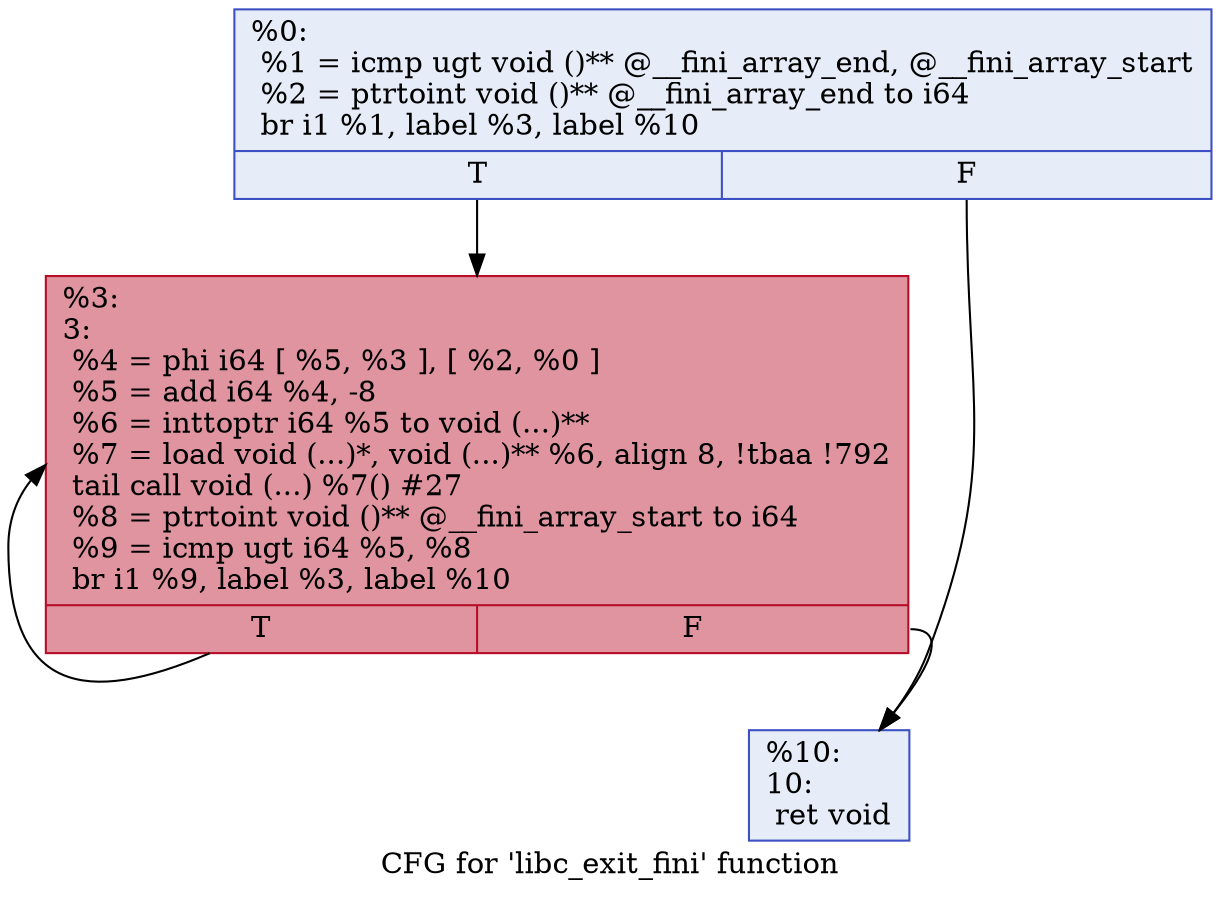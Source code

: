 digraph "CFG for 'libc_exit_fini' function" {
	label="CFG for 'libc_exit_fini' function";

	Node0x2421e60 [shape=record,color="#3d50c3ff", style=filled, fillcolor="#c7d7f070",label="{%0:\l  %1 = icmp ugt void ()** @__fini_array_end, @__fini_array_start\l  %2 = ptrtoint void ()** @__fini_array_end to i64\l  br i1 %1, label %3, label %10\l|{<s0>T|<s1>F}}"];
	Node0x2421e60:s0 -> Node0x2421eb0;
	Node0x2421e60:s1 -> Node0x2421f00;
	Node0x2421eb0 [shape=record,color="#b70d28ff", style=filled, fillcolor="#b70d2870",label="{%3:\l3:                                                \l  %4 = phi i64 [ %5, %3 ], [ %2, %0 ]\l  %5 = add i64 %4, -8\l  %6 = inttoptr i64 %5 to void (...)**\l  %7 = load void (...)*, void (...)** %6, align 8, !tbaa !792\l  tail call void (...) %7() #27\l  %8 = ptrtoint void ()** @__fini_array_start to i64\l  %9 = icmp ugt i64 %5, %8\l  br i1 %9, label %3, label %10\l|{<s0>T|<s1>F}}"];
	Node0x2421eb0:s0 -> Node0x2421eb0;
	Node0x2421eb0:s1 -> Node0x2421f00;
	Node0x2421f00 [shape=record,color="#3d50c3ff", style=filled, fillcolor="#c7d7f070",label="{%10:\l10:                                               \l  ret void\l}"];
}
